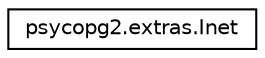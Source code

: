 digraph "Graphical Class Hierarchy"
{
 // LATEX_PDF_SIZE
  edge [fontname="Helvetica",fontsize="10",labelfontname="Helvetica",labelfontsize="10"];
  node [fontname="Helvetica",fontsize="10",shape=record];
  rankdir="LR";
  Node0 [label="psycopg2.extras.Inet",height=0.2,width=0.4,color="black", fillcolor="white", style="filled",URL="$classpsycopg2_1_1extras_1_1_inet.html",tooltip=" "];
}
